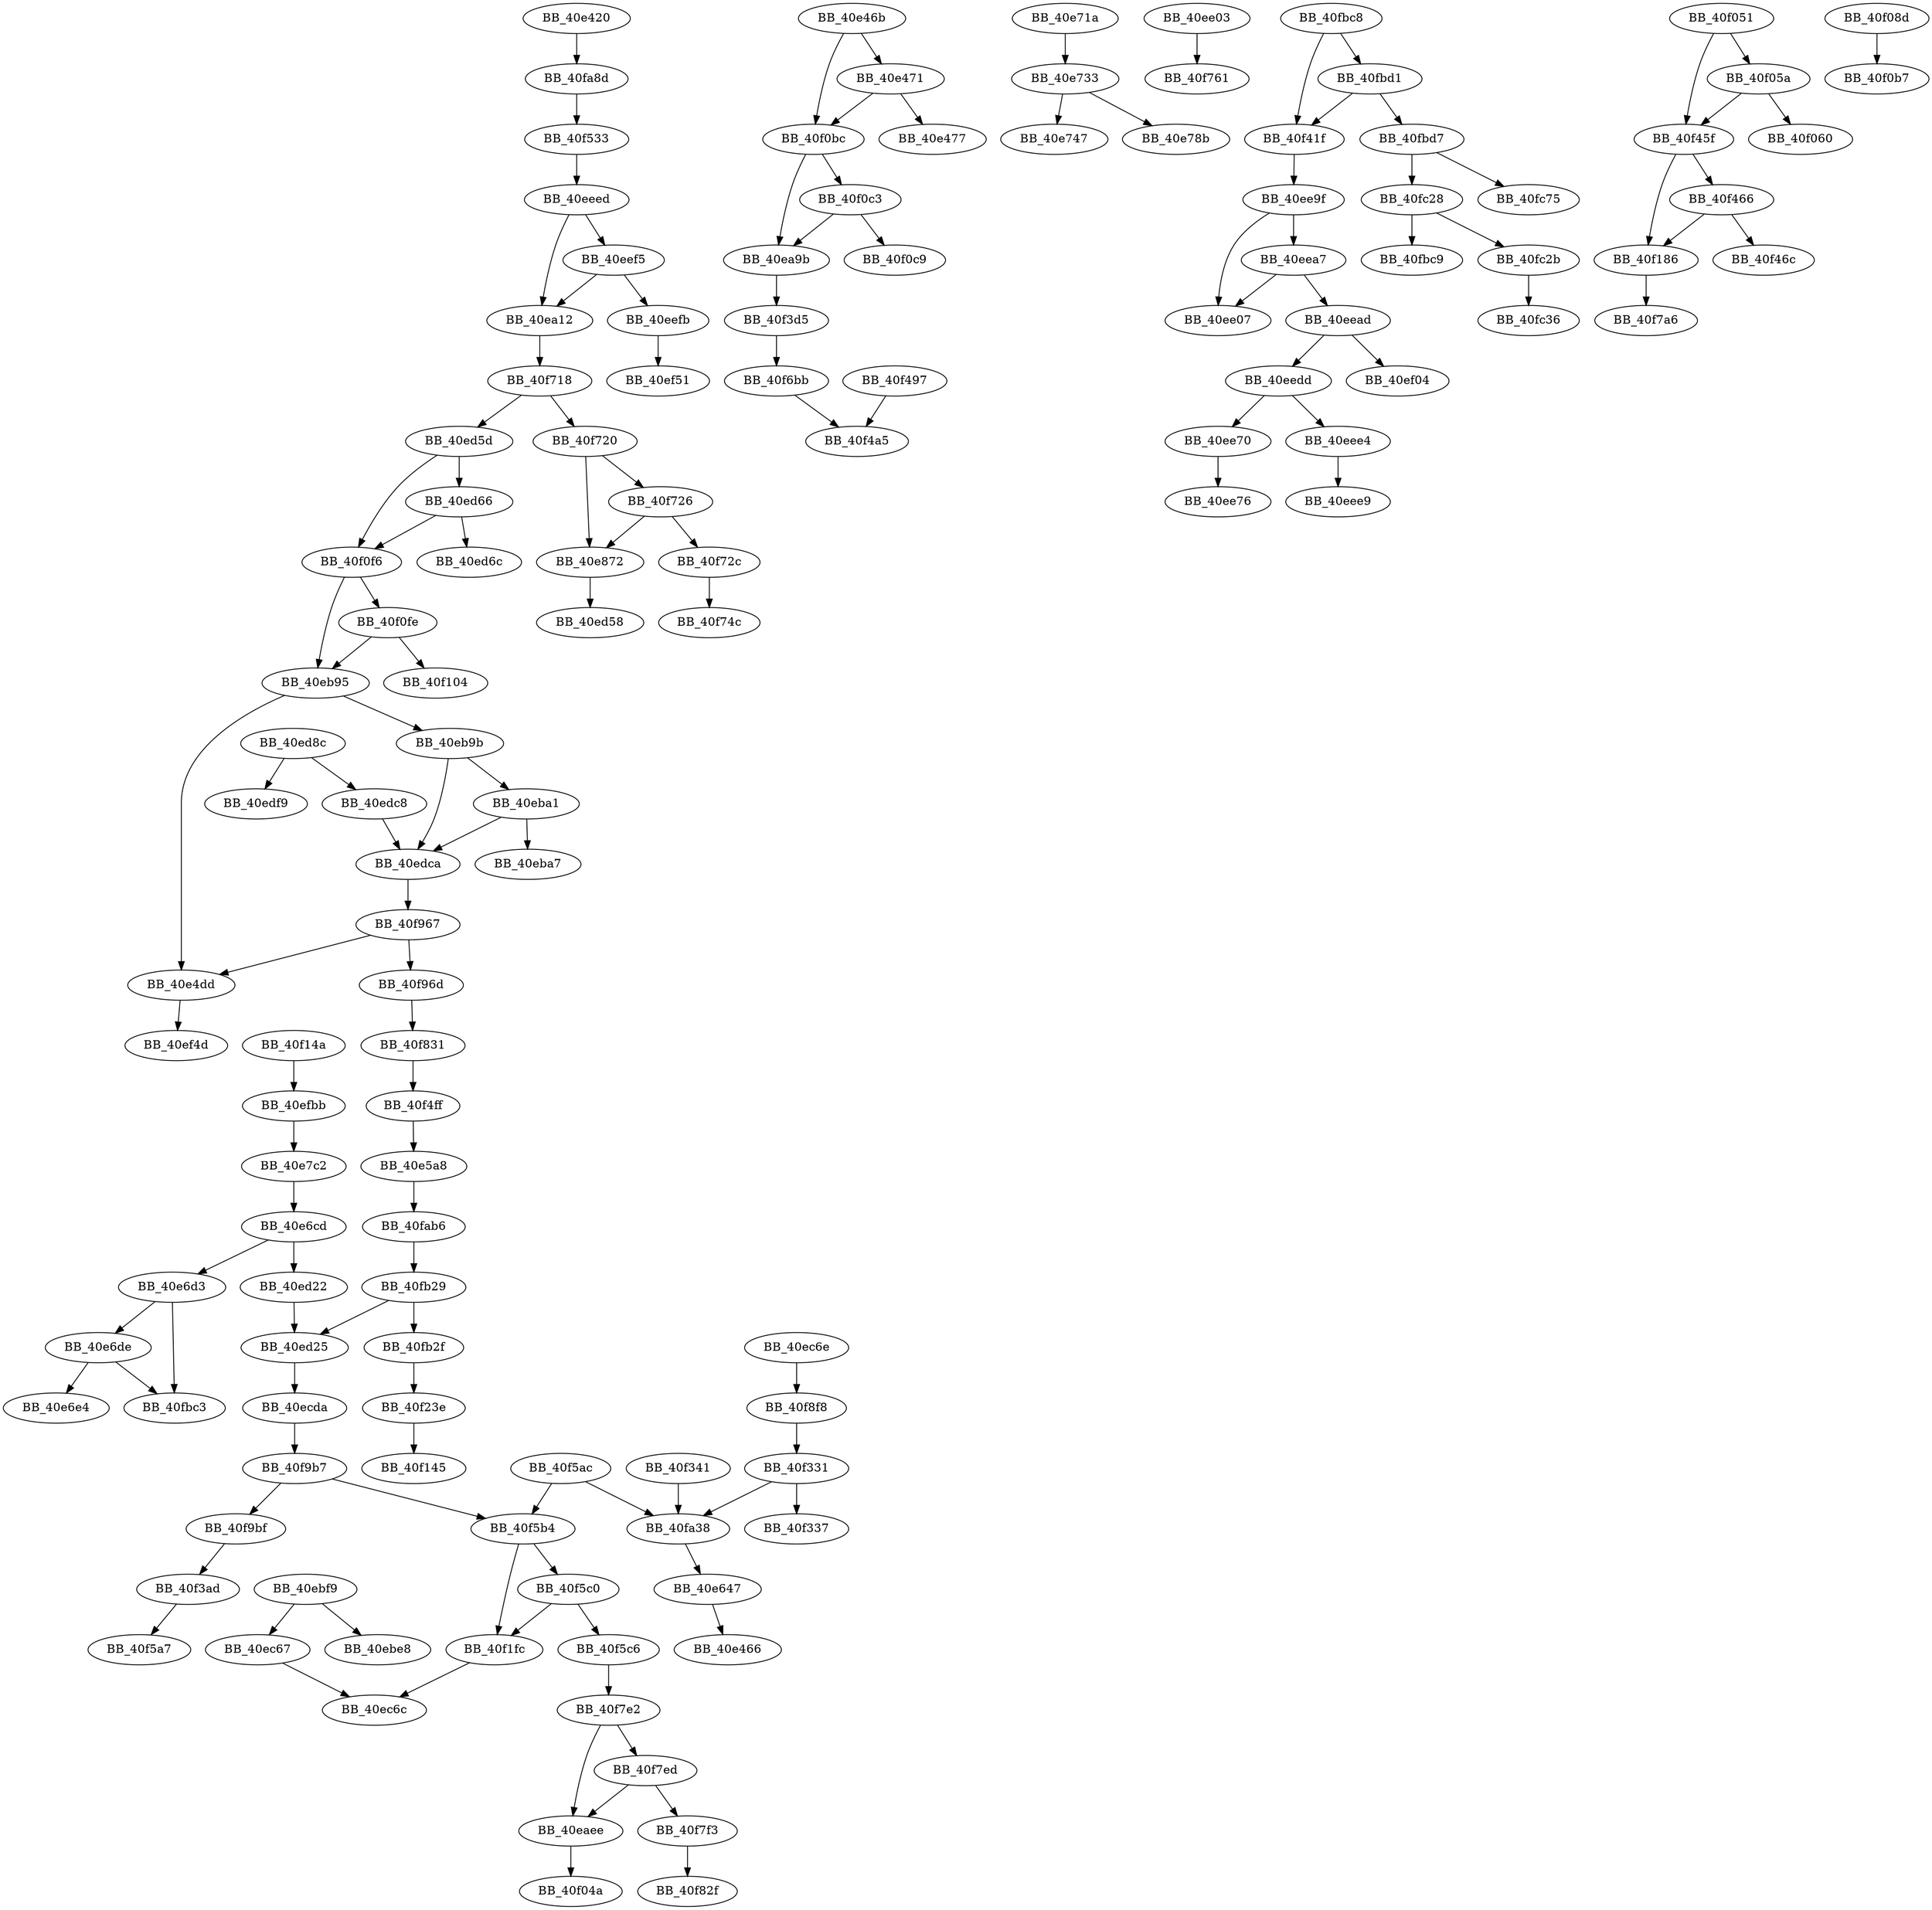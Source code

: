DiGraph sub_40E420{
BB_40e420->BB_40fa8d
BB_40e46b->BB_40e471
BB_40e46b->BB_40f0bc
BB_40e471->BB_40e477
BB_40e471->BB_40f0bc
BB_40e4dd->BB_40ef4d
BB_40e5a8->BB_40fab6
BB_40e647->BB_40e466
BB_40e6cd->BB_40e6d3
BB_40e6cd->BB_40ed22
BB_40e6d3->BB_40e6de
BB_40e6d3->BB_40fbc3
BB_40e6de->BB_40e6e4
BB_40e6de->BB_40fbc3
BB_40e71a->BB_40e733
BB_40e733->BB_40e747
BB_40e733->BB_40e78b
BB_40e7c2->BB_40e6cd
BB_40e872->BB_40ed58
BB_40ea12->BB_40f718
BB_40ea9b->BB_40f3d5
BB_40eaee->BB_40f04a
BB_40eb95->BB_40e4dd
BB_40eb95->BB_40eb9b
BB_40eb9b->BB_40eba1
BB_40eb9b->BB_40edca
BB_40eba1->BB_40eba7
BB_40eba1->BB_40edca
BB_40ebf9->BB_40ebe8
BB_40ebf9->BB_40ec67
BB_40ec67->BB_40ec6c
BB_40ec6e->BB_40f8f8
BB_40ecda->BB_40f9b7
BB_40ed22->BB_40ed25
BB_40ed25->BB_40ecda
BB_40ed5d->BB_40ed66
BB_40ed5d->BB_40f0f6
BB_40ed66->BB_40ed6c
BB_40ed66->BB_40f0f6
BB_40ed8c->BB_40edc8
BB_40ed8c->BB_40edf9
BB_40edc8->BB_40edca
BB_40edca->BB_40f967
BB_40ee03->BB_40f761
BB_40ee70->BB_40ee76
BB_40ee9f->BB_40ee07
BB_40ee9f->BB_40eea7
BB_40eea7->BB_40ee07
BB_40eea7->BB_40eead
BB_40eead->BB_40eedd
BB_40eead->BB_40ef04
BB_40eedd->BB_40ee70
BB_40eedd->BB_40eee4
BB_40eee4->BB_40eee9
BB_40eeed->BB_40ea12
BB_40eeed->BB_40eef5
BB_40eef5->BB_40ea12
BB_40eef5->BB_40eefb
BB_40eefb->BB_40ef51
BB_40efbb->BB_40e7c2
BB_40f051->BB_40f05a
BB_40f051->BB_40f45f
BB_40f05a->BB_40f060
BB_40f05a->BB_40f45f
BB_40f08d->BB_40f0b7
BB_40f0bc->BB_40ea9b
BB_40f0bc->BB_40f0c3
BB_40f0c3->BB_40ea9b
BB_40f0c3->BB_40f0c9
BB_40f0f6->BB_40eb95
BB_40f0f6->BB_40f0fe
BB_40f0fe->BB_40eb95
BB_40f0fe->BB_40f104
BB_40f14a->BB_40efbb
BB_40f186->BB_40f7a6
BB_40f1fc->BB_40ec6c
BB_40f23e->BB_40f145
BB_40f331->BB_40f337
BB_40f331->BB_40fa38
BB_40f341->BB_40fa38
BB_40f3ad->BB_40f5a7
BB_40f3d5->BB_40f6bb
BB_40f41f->BB_40ee9f
BB_40f45f->BB_40f186
BB_40f45f->BB_40f466
BB_40f466->BB_40f186
BB_40f466->BB_40f46c
BB_40f497->BB_40f4a5
BB_40f4ff->BB_40e5a8
BB_40f533->BB_40eeed
BB_40f5ac->BB_40f5b4
BB_40f5ac->BB_40fa38
BB_40f5b4->BB_40f1fc
BB_40f5b4->BB_40f5c0
BB_40f5c0->BB_40f1fc
BB_40f5c0->BB_40f5c6
BB_40f5c6->BB_40f7e2
BB_40f6bb->BB_40f4a5
BB_40f718->BB_40ed5d
BB_40f718->BB_40f720
BB_40f720->BB_40e872
BB_40f720->BB_40f726
BB_40f726->BB_40e872
BB_40f726->BB_40f72c
BB_40f72c->BB_40f74c
BB_40f7e2->BB_40eaee
BB_40f7e2->BB_40f7ed
BB_40f7ed->BB_40eaee
BB_40f7ed->BB_40f7f3
BB_40f7f3->BB_40f82f
BB_40f831->BB_40f4ff
BB_40f8f8->BB_40f331
BB_40f967->BB_40e4dd
BB_40f967->BB_40f96d
BB_40f96d->BB_40f831
BB_40f9b7->BB_40f5b4
BB_40f9b7->BB_40f9bf
BB_40f9bf->BB_40f3ad
BB_40fa38->BB_40e647
BB_40fa8d->BB_40f533
BB_40fab6->BB_40fb29
BB_40fb29->BB_40ed25
BB_40fb29->BB_40fb2f
BB_40fb2f->BB_40f23e
BB_40fbc8->BB_40f41f
BB_40fbc8->BB_40fbd1
BB_40fbd1->BB_40f41f
BB_40fbd1->BB_40fbd7
BB_40fbd7->BB_40fc28
BB_40fbd7->BB_40fc75
BB_40fc28->BB_40fbc9
BB_40fc28->BB_40fc2b
BB_40fc2b->BB_40fc36
}
